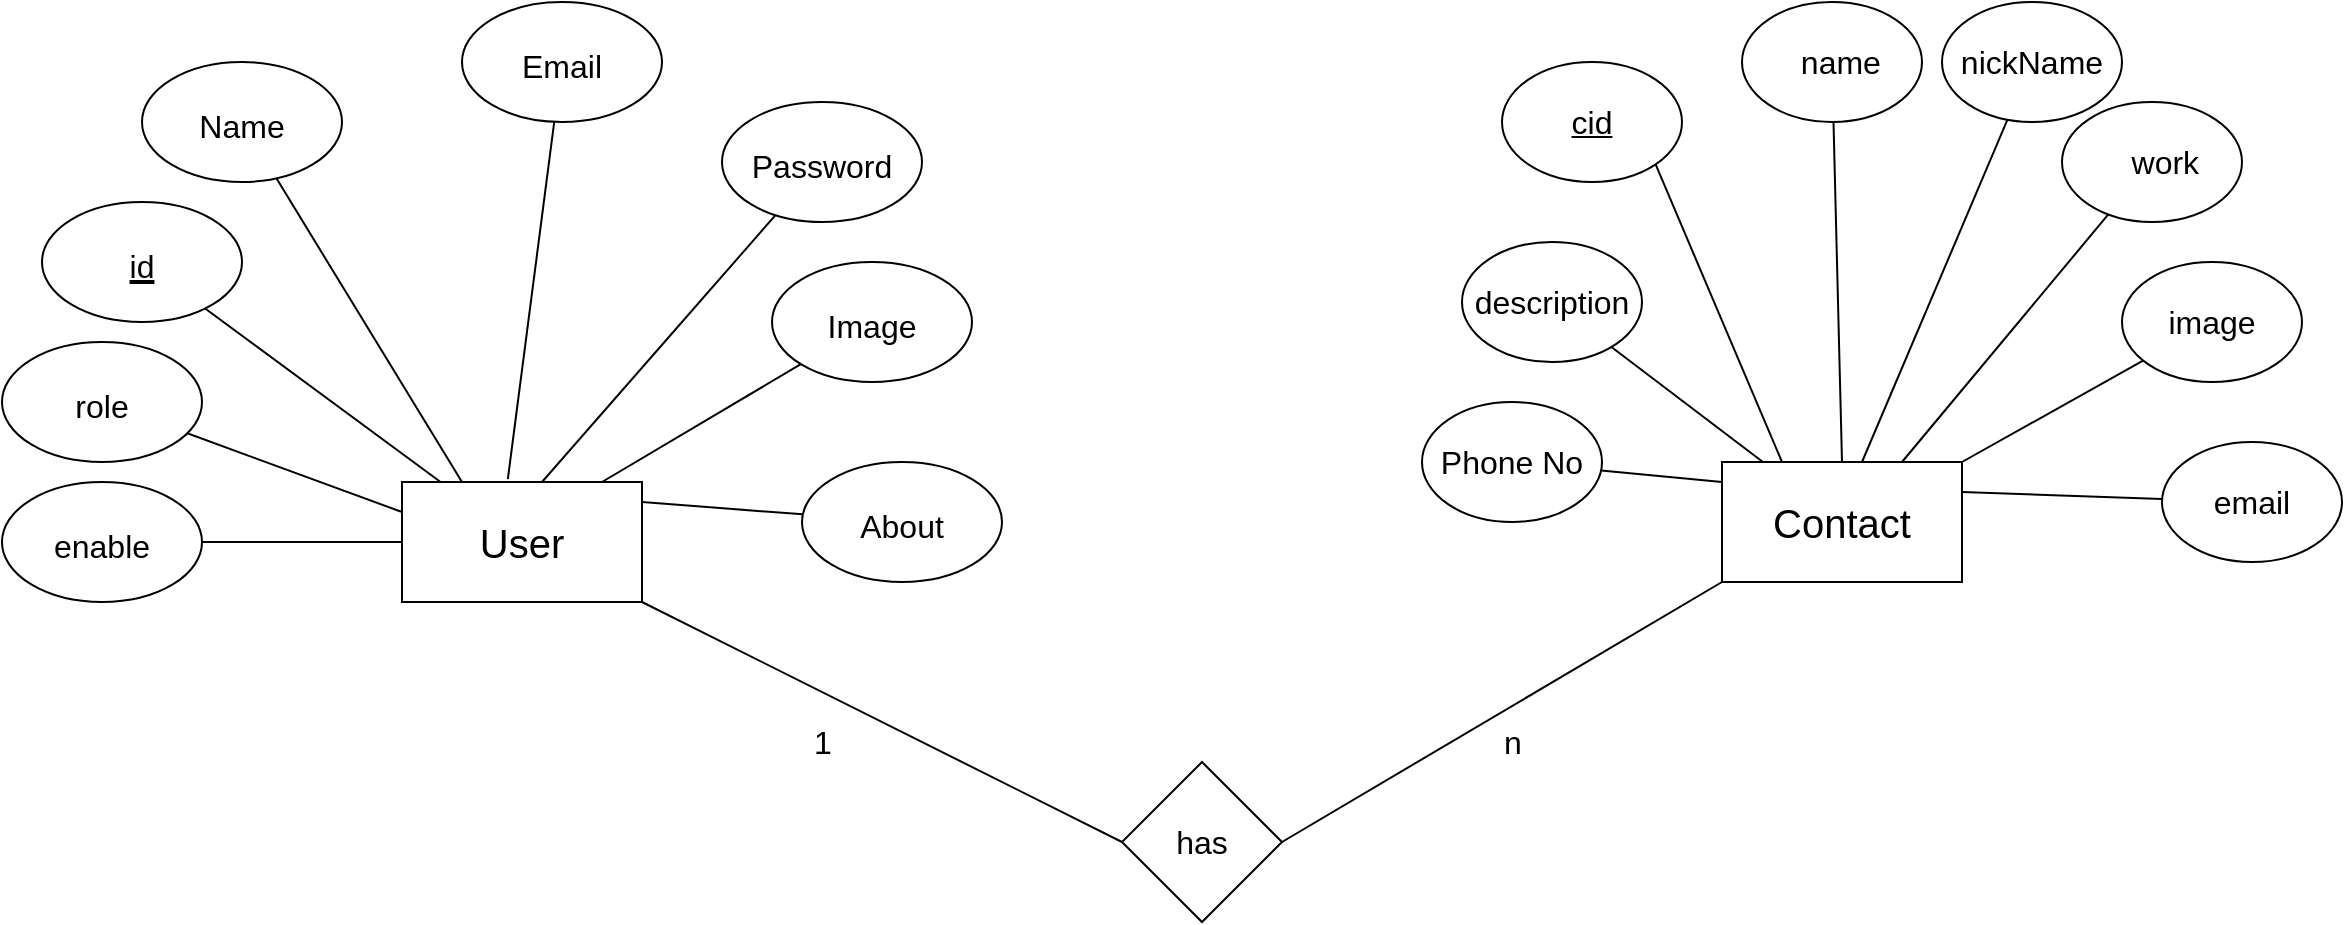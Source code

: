 <mxfile version="20.3.3" type="github">
  <diagram id="CexGx60Go46FRo2P07aT" name="Page-1">
    <mxGraphModel dx="2003" dy="601" grid="1" gridSize="10" guides="1" tooltips="1" connect="1" arrows="1" fold="1" page="1" pageScale="1" pageWidth="850" pageHeight="1100" math="0" shadow="0">
      <root>
        <mxCell id="0" />
        <mxCell id="1" parent="0" />
        <mxCell id="CxmfcUG0f4hKPXph-VwC-1" value="&lt;font style=&quot;font-size: 20px;&quot;&gt;User&lt;/font&gt;" style="rounded=0;whiteSpace=wrap;html=1;" vertex="1" parent="1">
          <mxGeometry x="-180" y="260" width="120" height="60" as="geometry" />
        </mxCell>
        <mxCell id="CxmfcUG0f4hKPXph-VwC-2" value="&lt;font style=&quot;font-size: 20px;&quot;&gt;Contact&lt;/font&gt;" style="rounded=0;whiteSpace=wrap;html=1;" vertex="1" parent="1">
          <mxGeometry x="480" y="250" width="120" height="60" as="geometry" />
        </mxCell>
        <mxCell id="CxmfcUG0f4hKPXph-VwC-3" value="&lt;u&gt;&lt;font style=&quot;font-size: 16px;&quot;&gt;id&lt;/font&gt;&lt;/u&gt;" style="ellipse;whiteSpace=wrap;html=1;fontSize=20;" vertex="1" parent="1">
          <mxGeometry x="-360" y="120" width="100" height="60" as="geometry" />
        </mxCell>
        <mxCell id="CxmfcUG0f4hKPXph-VwC-4" value="&lt;font style=&quot;font-size: 16px;&quot;&gt;Name&lt;/font&gt;" style="ellipse;whiteSpace=wrap;html=1;fontSize=20;" vertex="1" parent="1">
          <mxGeometry x="-310" y="50" width="100" height="60" as="geometry" />
        </mxCell>
        <mxCell id="CxmfcUG0f4hKPXph-VwC-5" value="&lt;font style=&quot;font-size: 16px;&quot;&gt;Email&lt;/font&gt;" style="ellipse;whiteSpace=wrap;html=1;fontSize=20;" vertex="1" parent="1">
          <mxGeometry x="-150" y="20" width="100" height="60" as="geometry" />
        </mxCell>
        <mxCell id="CxmfcUG0f4hKPXph-VwC-6" value="&lt;font style=&quot;font-size: 16px;&quot;&gt;Password&lt;/font&gt;" style="ellipse;whiteSpace=wrap;html=1;fontSize=20;" vertex="1" parent="1">
          <mxGeometry x="-20" y="70" width="100" height="60" as="geometry" />
        </mxCell>
        <mxCell id="CxmfcUG0f4hKPXph-VwC-7" value="&lt;font style=&quot;font-size: 16px;&quot;&gt;Image&lt;/font&gt;" style="ellipse;whiteSpace=wrap;html=1;fontSize=20;" vertex="1" parent="1">
          <mxGeometry x="5" y="150" width="100" height="60" as="geometry" />
        </mxCell>
        <mxCell id="CxmfcUG0f4hKPXph-VwC-8" value="&lt;font style=&quot;font-size: 16px;&quot;&gt;About&lt;/font&gt;" style="ellipse;whiteSpace=wrap;html=1;fontSize=20;" vertex="1" parent="1">
          <mxGeometry x="20" y="250" width="100" height="60" as="geometry" />
        </mxCell>
        <mxCell id="CxmfcUG0f4hKPXph-VwC-9" value="&lt;font style=&quot;font-size: 16px;&quot;&gt;role&lt;/font&gt;" style="ellipse;whiteSpace=wrap;html=1;fontSize=20;" vertex="1" parent="1">
          <mxGeometry x="-380" y="190" width="100" height="60" as="geometry" />
        </mxCell>
        <mxCell id="CxmfcUG0f4hKPXph-VwC-10" value="&lt;font style=&quot;font-size: 16px;&quot;&gt;enable&lt;/font&gt;" style="ellipse;whiteSpace=wrap;html=1;fontSize=20;" vertex="1" parent="1">
          <mxGeometry x="-380" y="260" width="100" height="60" as="geometry" />
        </mxCell>
        <mxCell id="CxmfcUG0f4hKPXph-VwC-13" value="" style="endArrow=none;html=1;rounded=0;fontSize=16;exitX=0.441;exitY=-0.024;exitDx=0;exitDy=0;exitPerimeter=0;" edge="1" parent="1" source="CxmfcUG0f4hKPXph-VwC-1" target="CxmfcUG0f4hKPXph-VwC-5">
          <mxGeometry width="50" height="50" relative="1" as="geometry">
            <mxPoint x="-140" y="190" as="sourcePoint" />
            <mxPoint x="-90" y="140" as="targetPoint" />
          </mxGeometry>
        </mxCell>
        <mxCell id="CxmfcUG0f4hKPXph-VwC-14" value="" style="endArrow=none;html=1;rounded=0;fontSize=16;" edge="1" parent="1" target="CxmfcUG0f4hKPXph-VwC-6">
          <mxGeometry width="50" height="50" relative="1" as="geometry">
            <mxPoint x="-110" y="260" as="sourcePoint" />
            <mxPoint x="-93.882" y="89.909" as="targetPoint" />
          </mxGeometry>
        </mxCell>
        <mxCell id="CxmfcUG0f4hKPXph-VwC-15" value="" style="endArrow=none;html=1;rounded=0;fontSize=16;" edge="1" parent="1" target="CxmfcUG0f4hKPXph-VwC-7">
          <mxGeometry width="50" height="50" relative="1" as="geometry">
            <mxPoint x="-80" y="260" as="sourcePoint" />
            <mxPoint x="16.758" y="136.562" as="targetPoint" />
          </mxGeometry>
        </mxCell>
        <mxCell id="CxmfcUG0f4hKPXph-VwC-16" value="" style="endArrow=none;html=1;rounded=0;fontSize=16;" edge="1" parent="1" target="CxmfcUG0f4hKPXph-VwC-8">
          <mxGeometry width="50" height="50" relative="1" as="geometry">
            <mxPoint x="-60" y="270" as="sourcePoint" />
            <mxPoint x="29.426" y="211.081" as="targetPoint" />
          </mxGeometry>
        </mxCell>
        <mxCell id="CxmfcUG0f4hKPXph-VwC-17" value="" style="endArrow=none;html=1;rounded=0;fontSize=16;exitX=0.25;exitY=0;exitDx=0;exitDy=0;" edge="1" parent="1" source="CxmfcUG0f4hKPXph-VwC-1" target="CxmfcUG0f4hKPXph-VwC-4">
          <mxGeometry width="50" height="50" relative="1" as="geometry">
            <mxPoint x="-117.08" y="268.56" as="sourcePoint" />
            <mxPoint x="-93.882" y="89.909" as="targetPoint" />
          </mxGeometry>
        </mxCell>
        <mxCell id="CxmfcUG0f4hKPXph-VwC-18" value="" style="endArrow=none;html=1;rounded=0;fontSize=16;" edge="1" parent="1" source="CxmfcUG0f4hKPXph-VwC-1" target="CxmfcUG0f4hKPXph-VwC-3">
          <mxGeometry width="50" height="50" relative="1" as="geometry">
            <mxPoint x="-140" y="270" as="sourcePoint" />
            <mxPoint x="-232.787" y="118.166" as="targetPoint" />
          </mxGeometry>
        </mxCell>
        <mxCell id="CxmfcUG0f4hKPXph-VwC-19" value="" style="endArrow=none;html=1;rounded=0;fontSize=16;exitX=0;exitY=0.25;exitDx=0;exitDy=0;" edge="1" parent="1" source="CxmfcUG0f4hKPXph-VwC-1" target="CxmfcUG0f4hKPXph-VwC-9">
          <mxGeometry width="50" height="50" relative="1" as="geometry">
            <mxPoint x="-150.714" y="270" as="sourcePoint" />
            <mxPoint x="-268.429" y="183.263" as="targetPoint" />
          </mxGeometry>
        </mxCell>
        <mxCell id="CxmfcUG0f4hKPXph-VwC-20" value="" style="endArrow=none;html=1;rounded=0;fontSize=16;exitX=0;exitY=0.5;exitDx=0;exitDy=0;" edge="1" parent="1" source="CxmfcUG0f4hKPXph-VwC-1" target="CxmfcUG0f4hKPXph-VwC-10">
          <mxGeometry width="50" height="50" relative="1" as="geometry">
            <mxPoint x="-170" y="285" as="sourcePoint" />
            <mxPoint x="-277.336" y="245.644" as="targetPoint" />
          </mxGeometry>
        </mxCell>
        <mxCell id="CxmfcUG0f4hKPXph-VwC-21" value="description" style="ellipse;whiteSpace=wrap;html=1;fontSize=16;" vertex="1" parent="1">
          <mxGeometry x="350" y="140" width="90" height="60" as="geometry" />
        </mxCell>
        <mxCell id="CxmfcUG0f4hKPXph-VwC-22" value="&lt;u&gt;cid&lt;/u&gt;" style="ellipse;whiteSpace=wrap;html=1;fontSize=16;" vertex="1" parent="1">
          <mxGeometry x="370" y="50" width="90" height="60" as="geometry" />
        </mxCell>
        <mxCell id="CxmfcUG0f4hKPXph-VwC-23" value="&amp;nbsp; &amp;nbsp;name&lt;span style=&quot;white-space: pre;&quot;&gt;	&lt;/span&gt;" style="ellipse;whiteSpace=wrap;html=1;fontSize=16;" vertex="1" parent="1">
          <mxGeometry x="490" y="20" width="90" height="60" as="geometry" />
        </mxCell>
        <mxCell id="CxmfcUG0f4hKPXph-VwC-24" value="nickName" style="ellipse;whiteSpace=wrap;html=1;fontSize=16;" vertex="1" parent="1">
          <mxGeometry x="590" y="20" width="90" height="60" as="geometry" />
        </mxCell>
        <mxCell id="CxmfcUG0f4hKPXph-VwC-26" value="&amp;nbsp; &amp;nbsp; work&lt;span style=&quot;white-space: pre;&quot;&gt;	&lt;/span&gt;" style="ellipse;whiteSpace=wrap;html=1;fontSize=16;" vertex="1" parent="1">
          <mxGeometry x="650" y="70" width="90" height="60" as="geometry" />
        </mxCell>
        <mxCell id="CxmfcUG0f4hKPXph-VwC-27" value="image" style="ellipse;whiteSpace=wrap;html=1;fontSize=16;" vertex="1" parent="1">
          <mxGeometry x="680" y="150" width="90" height="60" as="geometry" />
        </mxCell>
        <mxCell id="CxmfcUG0f4hKPXph-VwC-28" value="email" style="ellipse;whiteSpace=wrap;html=1;fontSize=16;" vertex="1" parent="1">
          <mxGeometry x="700" y="240" width="90" height="60" as="geometry" />
        </mxCell>
        <mxCell id="CxmfcUG0f4hKPXph-VwC-30" value="Phone No" style="ellipse;whiteSpace=wrap;html=1;fontSize=16;" vertex="1" parent="1">
          <mxGeometry x="330" y="220" width="90" height="60" as="geometry" />
        </mxCell>
        <mxCell id="CxmfcUG0f4hKPXph-VwC-31" value="" style="endArrow=none;html=1;rounded=0;fontSize=16;exitX=0.5;exitY=0;exitDx=0;exitDy=0;" edge="1" parent="1" source="CxmfcUG0f4hKPXph-VwC-2" target="CxmfcUG0f4hKPXph-VwC-23">
          <mxGeometry width="50" height="50" relative="1" as="geometry">
            <mxPoint x="350" y="135" as="sourcePoint" />
            <mxPoint x="580" y="65" as="targetPoint" />
          </mxGeometry>
        </mxCell>
        <mxCell id="CxmfcUG0f4hKPXph-VwC-32" value="" style="endArrow=none;html=1;rounded=0;fontSize=16;" edge="1" parent="1" target="CxmfcUG0f4hKPXph-VwC-24">
          <mxGeometry width="50" height="50" relative="1" as="geometry">
            <mxPoint x="550" y="250" as="sourcePoint" />
            <mxPoint x="545.643" y="89.997" as="targetPoint" />
          </mxGeometry>
        </mxCell>
        <mxCell id="CxmfcUG0f4hKPXph-VwC-33" value="" style="endArrow=none;html=1;rounded=0;fontSize=16;" edge="1" parent="1" target="CxmfcUG0f4hKPXph-VwC-26">
          <mxGeometry width="50" height="50" relative="1" as="geometry">
            <mxPoint x="570" y="250" as="sourcePoint" />
            <mxPoint x="632.828" y="88.882" as="targetPoint" />
          </mxGeometry>
        </mxCell>
        <mxCell id="CxmfcUG0f4hKPXph-VwC-34" value="" style="endArrow=none;html=1;rounded=0;fontSize=16;" edge="1" parent="1" target="CxmfcUG0f4hKPXph-VwC-27">
          <mxGeometry width="50" height="50" relative="1" as="geometry">
            <mxPoint x="600" y="250" as="sourcePoint" />
            <mxPoint x="683.242" y="136.26" as="targetPoint" />
          </mxGeometry>
        </mxCell>
        <mxCell id="CxmfcUG0f4hKPXph-VwC-35" value="" style="endArrow=none;html=1;rounded=0;fontSize=16;exitX=1;exitY=0.25;exitDx=0;exitDy=0;" edge="1" parent="1" source="CxmfcUG0f4hKPXph-VwC-2" target="CxmfcUG0f4hKPXph-VwC-28">
          <mxGeometry width="50" height="50" relative="1" as="geometry">
            <mxPoint x="610" y="260.0" as="sourcePoint" />
            <mxPoint x="700.625" y="209.361" as="targetPoint" />
          </mxGeometry>
        </mxCell>
        <mxCell id="CxmfcUG0f4hKPXph-VwC-36" value="" style="endArrow=none;html=1;rounded=0;fontSize=16;exitX=0.25;exitY=0;exitDx=0;exitDy=0;entryX=1;entryY=1;entryDx=0;entryDy=0;" edge="1" parent="1" source="CxmfcUG0f4hKPXph-VwC-2" target="CxmfcUG0f4hKPXph-VwC-22">
          <mxGeometry width="50" height="50" relative="1" as="geometry">
            <mxPoint x="550" y="260.0" as="sourcePoint" />
            <mxPoint x="545.643" y="89.997" as="targetPoint" />
          </mxGeometry>
        </mxCell>
        <mxCell id="CxmfcUG0f4hKPXph-VwC-37" value="" style="endArrow=none;html=1;rounded=0;fontSize=16;" edge="1" parent="1" source="CxmfcUG0f4hKPXph-VwC-2" target="CxmfcUG0f4hKPXph-VwC-21">
          <mxGeometry width="50" height="50" relative="1" as="geometry">
            <mxPoint x="520" y="260.0" as="sourcePoint" />
            <mxPoint x="456.564" y="111.382" as="targetPoint" />
          </mxGeometry>
        </mxCell>
        <mxCell id="CxmfcUG0f4hKPXph-VwC-38" value="" style="endArrow=none;html=1;rounded=0;fontSize=16;" edge="1" parent="1" target="CxmfcUG0f4hKPXph-VwC-30">
          <mxGeometry width="50" height="50" relative="1" as="geometry">
            <mxPoint x="480" y="260" as="sourcePoint" />
            <mxPoint x="434.622" y="202.583" as="targetPoint" />
          </mxGeometry>
        </mxCell>
        <mxCell id="CxmfcUG0f4hKPXph-VwC-39" value="has" style="rhombus;whiteSpace=wrap;html=1;fontSize=16;" vertex="1" parent="1">
          <mxGeometry x="180" y="400" width="80" height="80" as="geometry" />
        </mxCell>
        <mxCell id="CxmfcUG0f4hKPXph-VwC-40" value="" style="endArrow=none;html=1;rounded=0;fontSize=16;entryX=1;entryY=1;entryDx=0;entryDy=0;exitX=0;exitY=0.5;exitDx=0;exitDy=0;" edge="1" parent="1" source="CxmfcUG0f4hKPXph-VwC-39" target="CxmfcUG0f4hKPXph-VwC-1">
          <mxGeometry width="50" height="50" relative="1" as="geometry">
            <mxPoint x="180" y="350" as="sourcePoint" />
            <mxPoint x="230" y="300" as="targetPoint" />
          </mxGeometry>
        </mxCell>
        <mxCell id="CxmfcUG0f4hKPXph-VwC-41" value="" style="endArrow=none;html=1;rounded=0;fontSize=16;entryX=0;entryY=1;entryDx=0;entryDy=0;exitX=1;exitY=0.5;exitDx=0;exitDy=0;" edge="1" parent="1" source="CxmfcUG0f4hKPXph-VwC-39" target="CxmfcUG0f4hKPXph-VwC-2">
          <mxGeometry width="50" height="50" relative="1" as="geometry">
            <mxPoint x="190" y="450" as="sourcePoint" />
            <mxPoint x="-50" y="330" as="targetPoint" />
          </mxGeometry>
        </mxCell>
        <mxCell id="CxmfcUG0f4hKPXph-VwC-42" value="1" style="text;html=1;align=center;verticalAlign=middle;resizable=0;points=[];autosize=1;strokeColor=none;fillColor=none;fontSize=16;" vertex="1" parent="1">
          <mxGeometry x="15" y="375" width="30" height="30" as="geometry" />
        </mxCell>
        <mxCell id="CxmfcUG0f4hKPXph-VwC-43" value="n" style="text;html=1;align=center;verticalAlign=middle;resizable=0;points=[];autosize=1;strokeColor=none;fillColor=none;fontSize=16;" vertex="1" parent="1">
          <mxGeometry x="360" y="375" width="30" height="30" as="geometry" />
        </mxCell>
      </root>
    </mxGraphModel>
  </diagram>
</mxfile>
